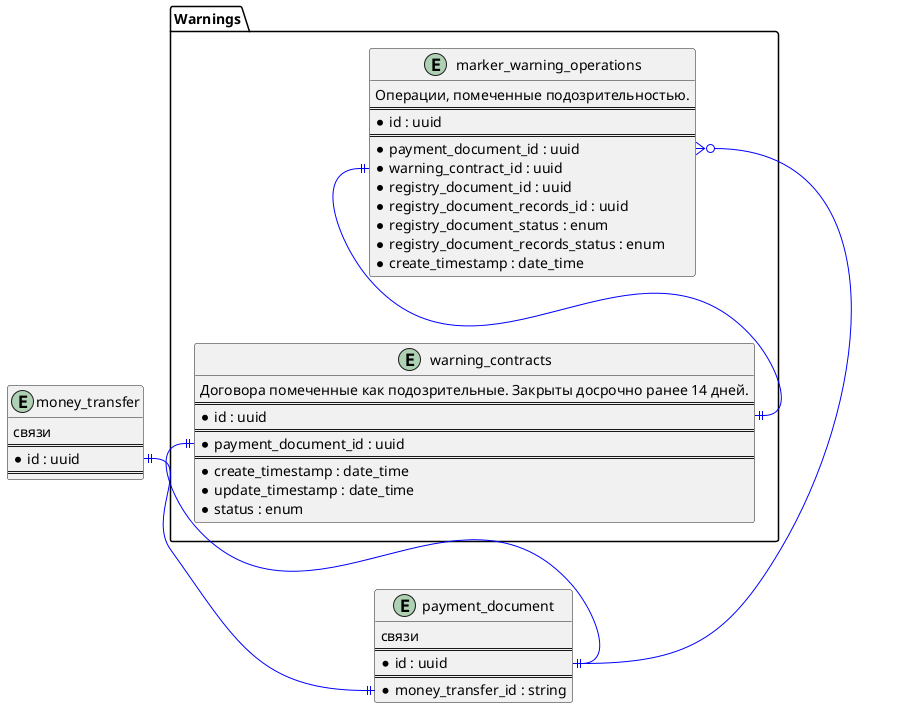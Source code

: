 @startuml
namespace Warnings {
entity warning_contracts {
Договора помеченные как подозрительные. Закрыты досрочно ранее 14 дней.
==
* id : uuid
==
* payment_document_id : uuid
==
* create_timestamp : date_time
* update_timestamp : date_time
* status : enum
}
entity marker_warning_operations {
Операции, помеченные подозрительностью.
==
* id : uuid
==
* payment_document_id : uuid
* warning_contract_id : uuid
* registry_document_id : uuid
* registry_document_records_id : uuid
* registry_document_status : enum
* registry_document_records_status : enum
* create_timestamp : date_time
}



}

entity money_transfer {
связи
==
* id : uuid
==
}

entity payment_document {
связи
==
* id : uuid
==
* money_transfer_id : string
}

money_transfer::id ||--|| payment_document::money_transfer_id #blue
warning_contracts::payment_document_id ||--|| payment_document::id #blue
marker_warning_operations::payment_document_id }o--|| payment_document::id #blue
marker_warning_operations::warning_contract_id ||--|| warning_contracts::id #blue

@enduml
warning_contract_id